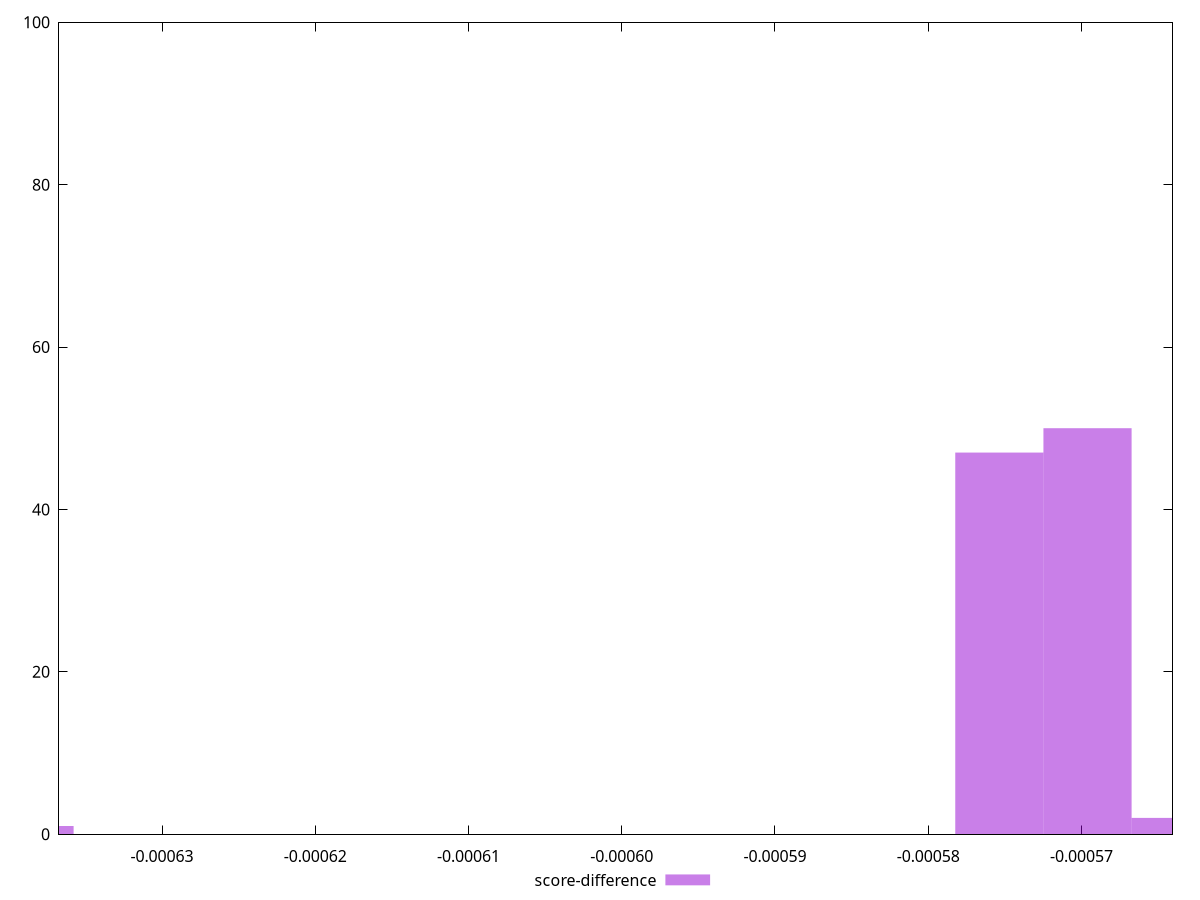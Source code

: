 reset

$scoreDifference <<EOF
-0.0006386486415690328 1
-0.0005696055451831915 50
-0.0005753591365486783 47
-0.0005638519538177047 2
EOF

set key outside below
set boxwidth 0.000005753591365486782
set xrange [-0.0006367244709969272:-0.0005640597119698637]
set yrange [0:100]
set trange [0:100]
set style fill transparent solid 0.5 noborder
set terminal svg size 640, 490 enhanced background rgb 'white'
set output "reprap/uses-long-cache-ttl/samples/pages+cached/score-difference/histogram.svg"

plot $scoreDifference title "score-difference" with boxes

reset
